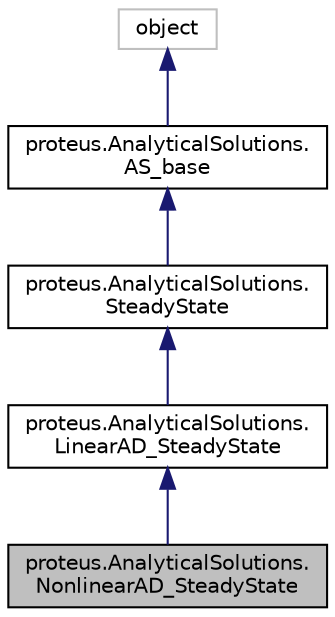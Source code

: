 digraph "proteus.AnalyticalSolutions.NonlinearAD_SteadyState"
{
 // LATEX_PDF_SIZE
  edge [fontname="Helvetica",fontsize="10",labelfontname="Helvetica",labelfontsize="10"];
  node [fontname="Helvetica",fontsize="10",shape=record];
  Node1 [label="proteus.AnalyticalSolutions.\lNonlinearAD_SteadyState",height=0.2,width=0.4,color="black", fillcolor="grey75", style="filled", fontcolor="black",tooltip=" "];
  Node2 -> Node1 [dir="back",color="midnightblue",fontsize="10",style="solid",fontname="Helvetica"];
  Node2 [label="proteus.AnalyticalSolutions.\lLinearAD_SteadyState",height=0.2,width=0.4,color="black", fillcolor="white", style="filled",URL="$de/d37/classproteus_1_1AnalyticalSolutions_1_1LinearAD__SteadyState.html",tooltip=" "];
  Node3 -> Node2 [dir="back",color="midnightblue",fontsize="10",style="solid",fontname="Helvetica"];
  Node3 [label="proteus.AnalyticalSolutions.\lSteadyState",height=0.2,width=0.4,color="black", fillcolor="white", style="filled",URL="$dd/dc0/classproteus_1_1AnalyticalSolutions_1_1SteadyState.html",tooltip=" "];
  Node4 -> Node3 [dir="back",color="midnightblue",fontsize="10",style="solid",fontname="Helvetica"];
  Node4 [label="proteus.AnalyticalSolutions.\lAS_base",height=0.2,width=0.4,color="black", fillcolor="white", style="filled",URL="$dd/d81/classproteus_1_1AnalyticalSolutions_1_1AS__base.html",tooltip=" "];
  Node5 -> Node4 [dir="back",color="midnightblue",fontsize="10",style="solid",fontname="Helvetica"];
  Node5 [label="object",height=0.2,width=0.4,color="grey75", fillcolor="white", style="filled",tooltip=" "];
}
